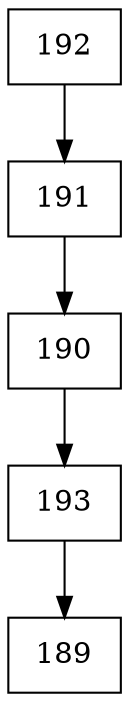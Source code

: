 digraph G {
  node [shape=record];
  node0 [label="{192}"];
  node0 -> node1;
  node1 [label="{191}"];
  node1 -> node2;
  node2 [label="{190}"];
  node2 -> node3;
  node3 [label="{193}"];
  node3 -> node4;
  node4 [label="{189}"];
}
